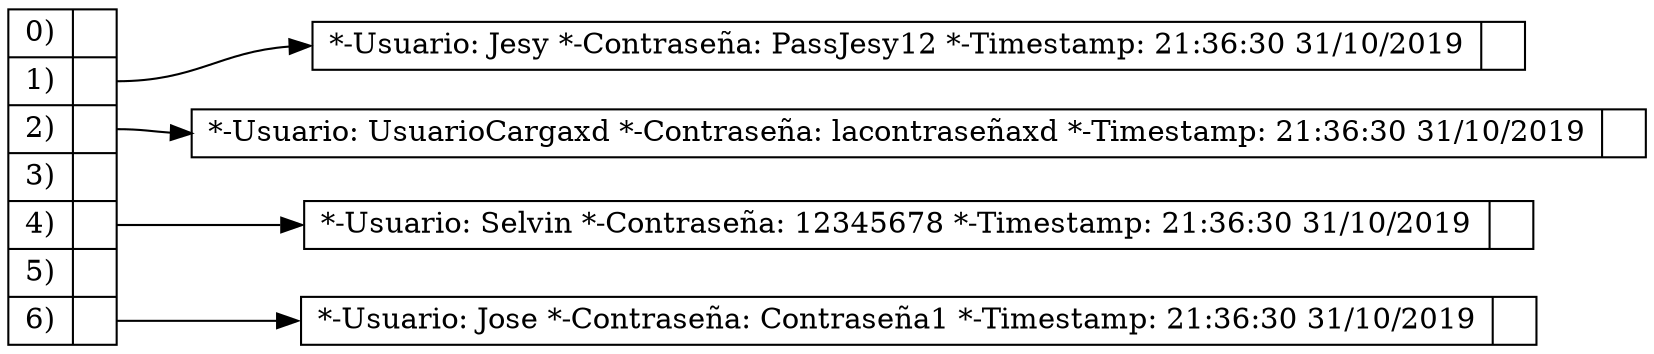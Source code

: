 digraph Pila { 
   rankdir=LR;
   node [shape=record,width=.1,height=.1];
   N0 [label = "{0)|<fl0>} |{1)|<fl1>} |{2)|<fl2>} |{3)|<fl3>} |{4)|<fl4>} |{5)|<fl5>} |{6)|<fl6>} "];
N2[label = "{<n> *-Usuario: Jesy     *-Contraseña: PassJesy12     *-Timestamp: 21:36:30 31/10/2019|<p> }"];
N0:fl1 -> N2:n; 
N3[label = "{<n> *-Usuario: UsuarioCargaxd     *-Contraseña: lacontraseñaxd     *-Timestamp: 21:36:30 31/10/2019|<p> }"];
N0:fl2 -> N3:n; 
N5[label = "{<n> *-Usuario: Selvin     *-Contraseña: 12345678     *-Timestamp: 21:36:30 31/10/2019|<p> }"];
N0:fl4 -> N5:n; 
N7[label = "{<n> *-Usuario: Jose     *-Contraseña: Contraseña1     *-Timestamp: 21:36:30 31/10/2019|<p> }"];
N0:fl6 -> N7:n; 
}